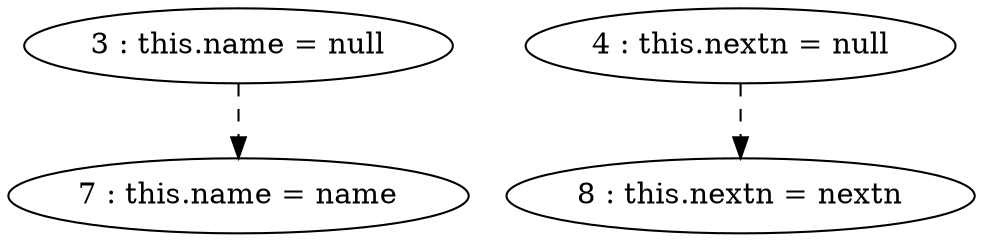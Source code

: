 digraph G {
"3 : this.name = null"
"3 : this.name = null" -> "7 : this.name = name" [style=dashed]
"4 : this.nextn = null"
"4 : this.nextn = null" -> "8 : this.nextn = nextn" [style=dashed]
"7 : this.name = name"
"8 : this.nextn = nextn"
}